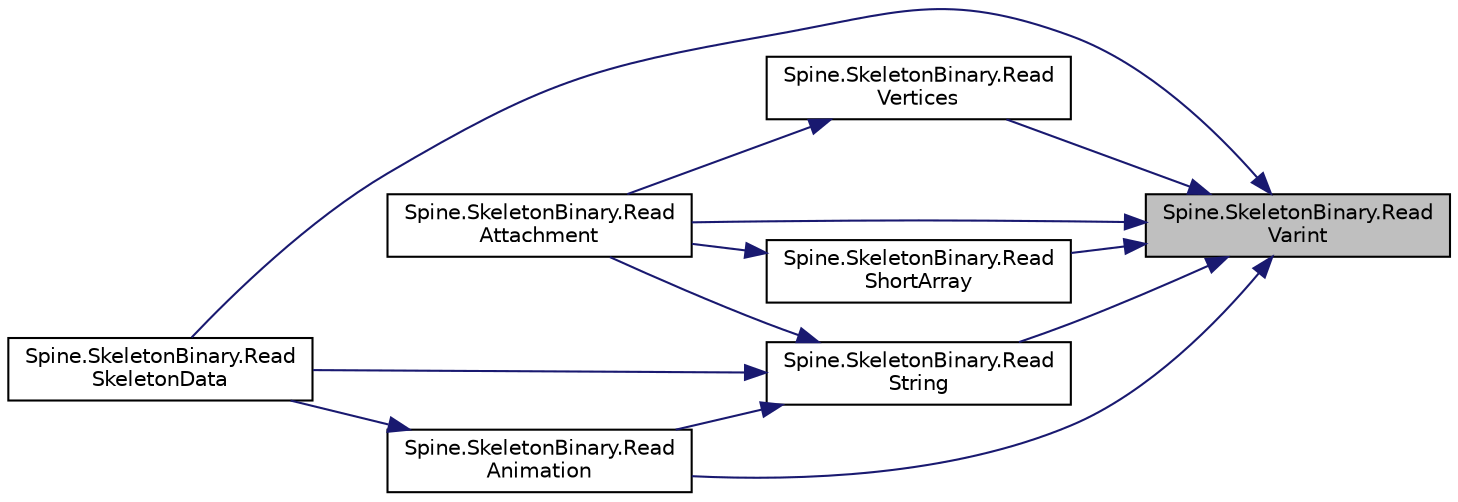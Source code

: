 digraph "Spine.SkeletonBinary.ReadVarint"
{
 // LATEX_PDF_SIZE
  edge [fontname="Helvetica",fontsize="10",labelfontname="Helvetica",labelfontsize="10"];
  node [fontname="Helvetica",fontsize="10",shape=record];
  rankdir="RL";
  Node1 [label="Spine.SkeletonBinary.Read\lVarint",height=0.2,width=0.4,color="black", fillcolor="grey75", style="filled", fontcolor="black",tooltip=" "];
  Node1 -> Node2 [dir="back",color="midnightblue",fontsize="10",style="solid"];
  Node2 [label="Spine.SkeletonBinary.Read\lAnimation",height=0.2,width=0.4,color="black", fillcolor="white", style="filled",URL="$class_spine_1_1_skeleton_binary.html#a6f7cbf08deda1371511f41b7020c0e1b",tooltip=" "];
  Node2 -> Node3 [dir="back",color="midnightblue",fontsize="10",style="solid"];
  Node3 [label="Spine.SkeletonBinary.Read\lSkeletonData",height=0.2,width=0.4,color="black", fillcolor="white", style="filled",URL="$class_spine_1_1_skeleton_binary.html#a582124ec600d1c470f5088d8cd5e55cd",tooltip=" "];
  Node1 -> Node4 [dir="back",color="midnightblue",fontsize="10",style="solid"];
  Node4 [label="Spine.SkeletonBinary.Read\lAttachment",height=0.2,width=0.4,color="black", fillcolor="white", style="filled",URL="$class_spine_1_1_skeleton_binary.html#a4aaabfa1bfb85e65a23ce30d2930271e",tooltip=" "];
  Node1 -> Node5 [dir="back",color="midnightblue",fontsize="10",style="solid"];
  Node5 [label="Spine.SkeletonBinary.Read\lShortArray",height=0.2,width=0.4,color="black", fillcolor="white", style="filled",URL="$class_spine_1_1_skeleton_binary.html#acd013b7564facd3d911588ff63f6fbe5",tooltip=" "];
  Node5 -> Node4 [dir="back",color="midnightblue",fontsize="10",style="solid"];
  Node1 -> Node3 [dir="back",color="midnightblue",fontsize="10",style="solid"];
  Node1 -> Node6 [dir="back",color="midnightblue",fontsize="10",style="solid"];
  Node6 [label="Spine.SkeletonBinary.Read\lString",height=0.2,width=0.4,color="black", fillcolor="white", style="filled",URL="$class_spine_1_1_skeleton_binary.html#a169fee956d5676cb3dd5d59c2d38ef42",tooltip=" "];
  Node6 -> Node2 [dir="back",color="midnightblue",fontsize="10",style="solid"];
  Node6 -> Node4 [dir="back",color="midnightblue",fontsize="10",style="solid"];
  Node6 -> Node3 [dir="back",color="midnightblue",fontsize="10",style="solid"];
  Node1 -> Node7 [dir="back",color="midnightblue",fontsize="10",style="solid"];
  Node7 [label="Spine.SkeletonBinary.Read\lVertices",height=0.2,width=0.4,color="black", fillcolor="white", style="filled",URL="$class_spine_1_1_skeleton_binary.html#a2f46d3ebfe25735cb97fa6be05f09dc4",tooltip=" "];
  Node7 -> Node4 [dir="back",color="midnightblue",fontsize="10",style="solid"];
}
